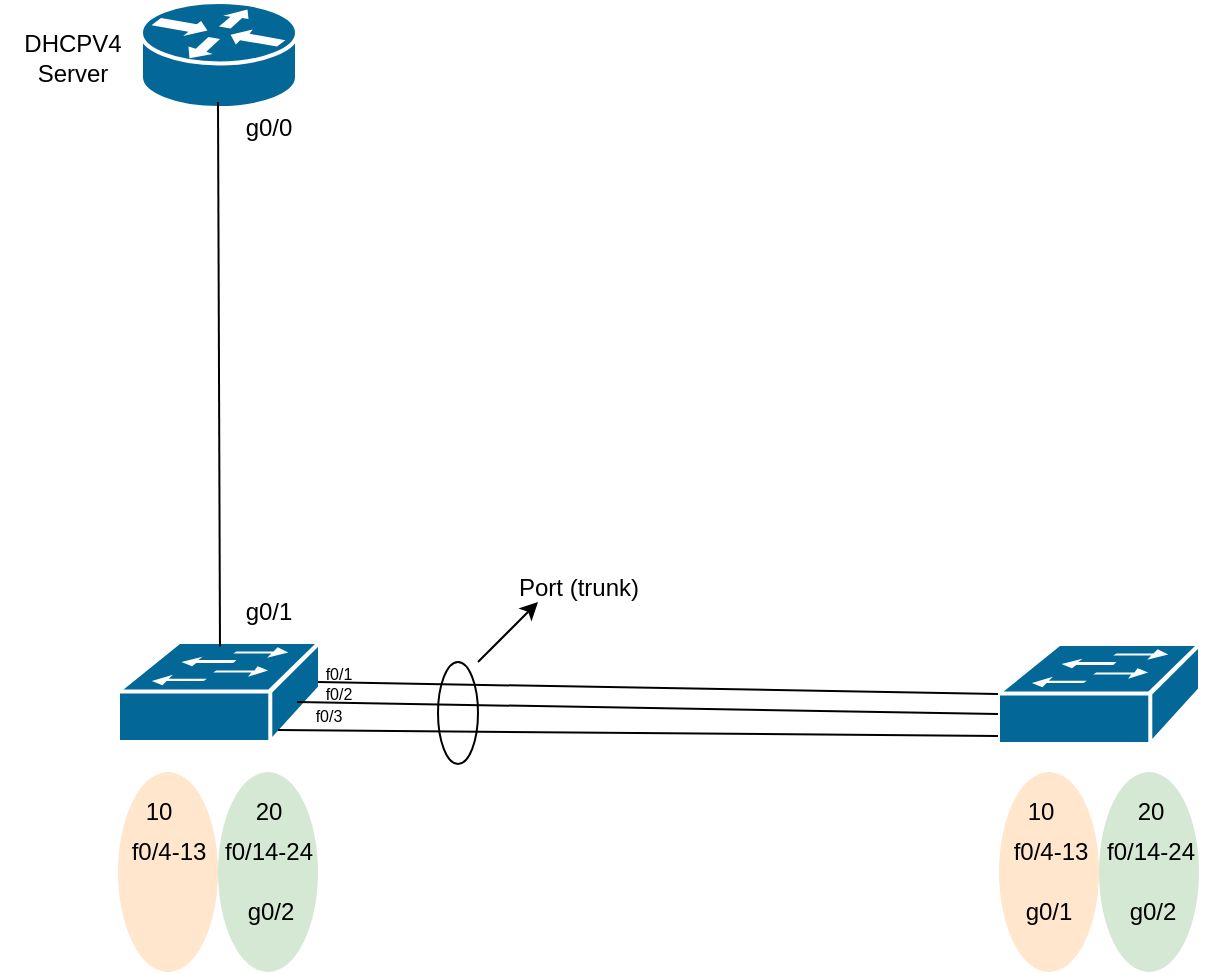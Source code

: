 <mxfile version="25.0.3">
  <diagram name="Page-1" id="822b0af5-4adb-64df-f703-e8dfc1f81529">
    <mxGraphModel dx="409" dy="216" grid="1" gridSize="10" guides="1" tooltips="1" connect="1" arrows="1" fold="1" page="1" pageScale="1" pageWidth="1100" pageHeight="850" background="none" math="0" shadow="0">
      <root>
        <mxCell id="0" />
        <mxCell id="1" parent="0" />
        <mxCell id="yxIs-xwwbty6NvPOICMD-3" value="" style="shape=mxgraph.cisco.routers.router;sketch=0;html=1;pointerEvents=1;dashed=0;fillColor=#036897;strokeColor=#ffffff;strokeWidth=2;verticalLabelPosition=bottom;verticalAlign=top;align=center;outlineConnect=0;" vertex="1" parent="1">
          <mxGeometry x="281.5" y="130" width="78" height="53" as="geometry" />
        </mxCell>
        <mxCell id="yxIs-xwwbty6NvPOICMD-5" value="" style="shape=mxgraph.cisco.switches.workgroup_switch;sketch=0;html=1;pointerEvents=1;dashed=0;fillColor=#036897;strokeColor=#ffffff;strokeWidth=2;verticalLabelPosition=bottom;verticalAlign=top;align=center;outlineConnect=0;" vertex="1" parent="1">
          <mxGeometry x="270" y="450" width="101" height="50" as="geometry" />
        </mxCell>
        <mxCell id="yxIs-xwwbty6NvPOICMD-6" value="" style="shape=mxgraph.cisco.switches.workgroup_switch;sketch=0;html=1;pointerEvents=1;dashed=0;fillColor=#036897;strokeColor=#ffffff;strokeWidth=2;verticalLabelPosition=bottom;verticalAlign=top;align=center;outlineConnect=0;" vertex="1" parent="1">
          <mxGeometry x="710" y="451" width="101" height="50" as="geometry" />
        </mxCell>
        <mxCell id="yxIs-xwwbty6NvPOICMD-8" value="" style="endArrow=none;html=1;rounded=0;entryX=0;entryY=0.5;entryDx=0;entryDy=0;entryPerimeter=0;" edge="1" parent="1" target="yxIs-xwwbty6NvPOICMD-6">
          <mxGeometry width="50" height="50" relative="1" as="geometry">
            <mxPoint x="370" y="470" as="sourcePoint" />
            <mxPoint x="420" y="420" as="targetPoint" />
          </mxGeometry>
        </mxCell>
        <mxCell id="yxIs-xwwbty6NvPOICMD-10" value="" style="endArrow=none;html=1;rounded=0;" edge="1" parent="1">
          <mxGeometry width="50" height="50" relative="1" as="geometry">
            <mxPoint x="359.5" y="480" as="sourcePoint" />
            <mxPoint x="710" y="486" as="targetPoint" />
          </mxGeometry>
        </mxCell>
        <mxCell id="yxIs-xwwbty6NvPOICMD-11" value="" style="endArrow=none;html=1;rounded=0;" edge="1" parent="1">
          <mxGeometry width="50" height="50" relative="1" as="geometry">
            <mxPoint x="350" y="494" as="sourcePoint" />
            <mxPoint x="710" y="497" as="targetPoint" />
          </mxGeometry>
        </mxCell>
        <mxCell id="yxIs-xwwbty6NvPOICMD-12" value="" style="endArrow=none;html=1;rounded=0;" edge="1" parent="1">
          <mxGeometry width="50" height="50" relative="1" as="geometry">
            <mxPoint x="321" y="452.429" as="sourcePoint" />
            <mxPoint x="320" y="180" as="targetPoint" />
          </mxGeometry>
        </mxCell>
        <mxCell id="yxIs-xwwbty6NvPOICMD-13" value="g0/0" style="text;html=1;align=center;verticalAlign=middle;resizable=0;points=[];autosize=1;strokeColor=none;fillColor=none;" vertex="1" parent="1">
          <mxGeometry x="320" y="178" width="50" height="30" as="geometry" />
        </mxCell>
        <mxCell id="yxIs-xwwbty6NvPOICMD-14" value="g0/1" style="text;html=1;align=center;verticalAlign=middle;resizable=0;points=[];autosize=1;strokeColor=none;fillColor=none;" vertex="1" parent="1">
          <mxGeometry x="320" y="420" width="50" height="30" as="geometry" />
        </mxCell>
        <mxCell id="yxIs-xwwbty6NvPOICMD-15" value="" style="ellipse;whiteSpace=wrap;html=1;rotation=90;fillColor=#ffe6cc;strokeColor=none;" vertex="1" parent="1">
          <mxGeometry x="245" y="540" width="100" height="50" as="geometry" />
        </mxCell>
        <mxCell id="yxIs-xwwbty6NvPOICMD-16" value="" style="ellipse;whiteSpace=wrap;html=1;rotation=90;fillColor=#d5e8d4;strokeColor=none;" vertex="1" parent="1">
          <mxGeometry x="295" y="540" width="100" height="50" as="geometry" />
        </mxCell>
        <mxCell id="yxIs-xwwbty6NvPOICMD-17" value="10" style="text;html=1;align=center;verticalAlign=middle;resizable=0;points=[];autosize=1;strokeColor=none;fillColor=none;" vertex="1" parent="1">
          <mxGeometry x="270" y="520" width="40" height="30" as="geometry" />
        </mxCell>
        <mxCell id="yxIs-xwwbty6NvPOICMD-18" value="20" style="text;html=1;align=center;verticalAlign=middle;resizable=0;points=[];autosize=1;strokeColor=none;fillColor=none;" vertex="1" parent="1">
          <mxGeometry x="325" y="520" width="40" height="30" as="geometry" />
        </mxCell>
        <mxCell id="yxIs-xwwbty6NvPOICMD-19" value="f0/4-13" style="text;html=1;align=center;verticalAlign=middle;resizable=0;points=[];autosize=1;strokeColor=none;fillColor=none;" vertex="1" parent="1">
          <mxGeometry x="265" y="540" width="60" height="30" as="geometry" />
        </mxCell>
        <mxCell id="yxIs-xwwbty6NvPOICMD-20" value="f0/14-24" style="text;html=1;align=center;verticalAlign=middle;resizable=0;points=[];autosize=1;strokeColor=none;fillColor=none;" vertex="1" parent="1">
          <mxGeometry x="310" y="540" width="70" height="30" as="geometry" />
        </mxCell>
        <mxCell id="yxIs-xwwbty6NvPOICMD-21" value="g0/2" style="text;html=1;align=center;verticalAlign=middle;resizable=0;points=[];autosize=1;strokeColor=none;fillColor=none;" vertex="1" parent="1">
          <mxGeometry x="321" y="570" width="50" height="30" as="geometry" />
        </mxCell>
        <mxCell id="yxIs-xwwbty6NvPOICMD-22" value="&lt;font style=&quot;font-size: 8px;&quot;&gt;f0/1&lt;/font&gt;" style="text;html=1;align=center;verticalAlign=middle;resizable=0;points=[];autosize=1;strokeColor=none;fillColor=none;" vertex="1" parent="1">
          <mxGeometry x="359.5" y="450" width="40" height="30" as="geometry" />
        </mxCell>
        <mxCell id="yxIs-xwwbty6NvPOICMD-23" value="&lt;font style=&quot;font-size: 8px;&quot;&gt;f0/2&lt;/font&gt;" style="text;html=1;align=center;verticalAlign=middle;resizable=0;points=[];autosize=1;strokeColor=none;fillColor=none;" vertex="1" parent="1">
          <mxGeometry x="359.5" y="460" width="40" height="30" as="geometry" />
        </mxCell>
        <mxCell id="yxIs-xwwbty6NvPOICMD-25" value="&lt;font style=&quot;font-size: 8px;&quot;&gt;f0/3&lt;/font&gt;" style="text;html=1;align=center;verticalAlign=middle;resizable=0;points=[];autosize=1;strokeColor=none;fillColor=none;" vertex="1" parent="1">
          <mxGeometry x="355" y="471" width="40" height="30" as="geometry" />
        </mxCell>
        <mxCell id="yxIs-xwwbty6NvPOICMD-28" value="" style="ellipse;whiteSpace=wrap;html=1;rotation=90;fillColor=#ffe6cc;strokeColor=none;" vertex="1" parent="1">
          <mxGeometry x="685.5" y="540" width="100" height="50" as="geometry" />
        </mxCell>
        <mxCell id="yxIs-xwwbty6NvPOICMD-29" value="" style="ellipse;whiteSpace=wrap;html=1;rotation=90;fillColor=#d5e8d4;strokeColor=none;" vertex="1" parent="1">
          <mxGeometry x="735.5" y="540" width="100" height="50" as="geometry" />
        </mxCell>
        <mxCell id="yxIs-xwwbty6NvPOICMD-30" value="10" style="text;html=1;align=center;verticalAlign=middle;resizable=0;points=[];autosize=1;strokeColor=none;fillColor=none;" vertex="1" parent="1">
          <mxGeometry x="710.5" y="520" width="40" height="30" as="geometry" />
        </mxCell>
        <mxCell id="yxIs-xwwbty6NvPOICMD-31" value="20" style="text;html=1;align=center;verticalAlign=middle;resizable=0;points=[];autosize=1;strokeColor=none;fillColor=none;" vertex="1" parent="1">
          <mxGeometry x="765.5" y="520" width="40" height="30" as="geometry" />
        </mxCell>
        <mxCell id="yxIs-xwwbty6NvPOICMD-32" value="f0/4-13" style="text;html=1;align=center;verticalAlign=middle;resizable=0;points=[];autosize=1;strokeColor=none;fillColor=none;" vertex="1" parent="1">
          <mxGeometry x="705.5" y="540" width="60" height="30" as="geometry" />
        </mxCell>
        <mxCell id="yxIs-xwwbty6NvPOICMD-33" value="f0/14-24" style="text;html=1;align=center;verticalAlign=middle;resizable=0;points=[];autosize=1;strokeColor=none;fillColor=none;" vertex="1" parent="1">
          <mxGeometry x="750.5" y="540" width="70" height="30" as="geometry" />
        </mxCell>
        <mxCell id="yxIs-xwwbty6NvPOICMD-34" value="g0/2" style="text;html=1;align=center;verticalAlign=middle;resizable=0;points=[];autosize=1;strokeColor=none;fillColor=none;" vertex="1" parent="1">
          <mxGeometry x="761.5" y="570" width="50" height="30" as="geometry" />
        </mxCell>
        <mxCell id="yxIs-xwwbty6NvPOICMD-35" value="g0/1" style="text;html=1;align=center;verticalAlign=middle;resizable=0;points=[];autosize=1;strokeColor=none;fillColor=none;" vertex="1" parent="1">
          <mxGeometry x="710" y="570" width="50" height="30" as="geometry" />
        </mxCell>
        <mxCell id="yxIs-xwwbty6NvPOICMD-36" value="" style="ellipse;whiteSpace=wrap;html=1;fillColor=none;direction=south;" vertex="1" parent="1">
          <mxGeometry x="430" y="460" width="20" height="51" as="geometry" />
        </mxCell>
        <mxCell id="yxIs-xwwbty6NvPOICMD-37" value="" style="endArrow=classic;html=1;rounded=0;" edge="1" parent="1">
          <mxGeometry width="50" height="50" relative="1" as="geometry">
            <mxPoint x="450" y="460" as="sourcePoint" />
            <mxPoint x="480" y="430" as="targetPoint" />
          </mxGeometry>
        </mxCell>
        <mxCell id="yxIs-xwwbty6NvPOICMD-39" value="Port (trunk)" style="text;html=1;align=center;verticalAlign=middle;resizable=0;points=[];autosize=1;strokeColor=none;fillColor=none;" vertex="1" parent="1">
          <mxGeometry x="460" y="408" width="80" height="30" as="geometry" />
        </mxCell>
        <mxCell id="yxIs-xwwbty6NvPOICMD-40" value="DHCPV4&lt;div&gt;Server&lt;/div&gt;" style="text;html=1;align=center;verticalAlign=middle;resizable=0;points=[];autosize=1;strokeColor=none;fillColor=none;" vertex="1" parent="1">
          <mxGeometry x="211.5" y="138" width="70" height="40" as="geometry" />
        </mxCell>
      </root>
    </mxGraphModel>
  </diagram>
</mxfile>
